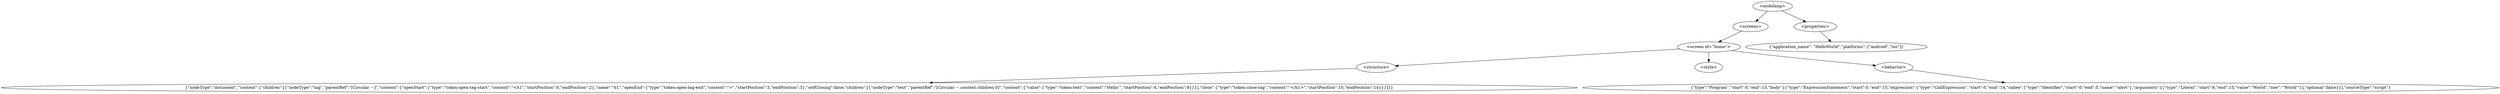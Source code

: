 digraph G {
n0 -> n1;
n1 -> n2;
n2 -> n3;
n3 -> n4;
n2 -> n5;
n2 -> n6;
n6 -> n7;
n0 -> n8;
n8 -> n9;
n0 [label="<mobilang>"];
n1 [label="<screens>"];
n2 [label="<screen id=\"home\">"];
n3 [label="<structure>"];
n4 [label="{\"nodeType\":\"document\",\"content\":{\"children\":[{\"nodeType\":\"tag\",\"parentRef\":\"[Circular ~]\",\"content\":{\"openStart\":{\"type\":\"token:open-tag-start\",\"content\":\"<h1\",\"startPosition\":0,\"endPosition\":2},\"name\":\"h1\",\"openEnd\":{\"type\":\"token:open-tag-end\",\"content\":\">\",\"startPosition\":3,\"endPosition\":3},\"selfClosing\":false,\"children\":[{\"nodeType\":\"text\",\"parentRef\":\"[Circular ~.content.children.0]\",\"content\":{\"value\":{\"type\":\"token:text\",\"content\":\"Hello!\",\"startPosition\":4,\"endPosition\":9}}}],\"close\":{\"type\":\"token:close-tag\",\"content\":\"</h1>\",\"startPosition\":10,\"endPosition\":14}}}]}}"];
n5 [label="<style>"];
n6 [label="<behavior>"];
n7 [label="{\"type\":\"Program\",\"start\":0,\"end\":15,\"body\":[{\"type\":\"ExpressionStatement\",\"start\":0,\"end\":15,\"expression\":{\"type\":\"CallExpression\",\"start\":0,\"end\":14,\"callee\":{\"type\":\"Identifier\",\"start\":0,\"end\":5,\"name\":\"alert\"},\"arguments\":[{\"type\":\"Literal\",\"start\":6,\"end\":13,\"value\":\"World\",\"raw\":\"'World'\"}],\"optional\":false}}],\"sourceType\":\"script\"}"];
n8 [label="<properties>"];
n9 [label="{\"application_name\": \"HelloWorld\",\"platforms\": [\"android\",\"ios\"]}"];

}



